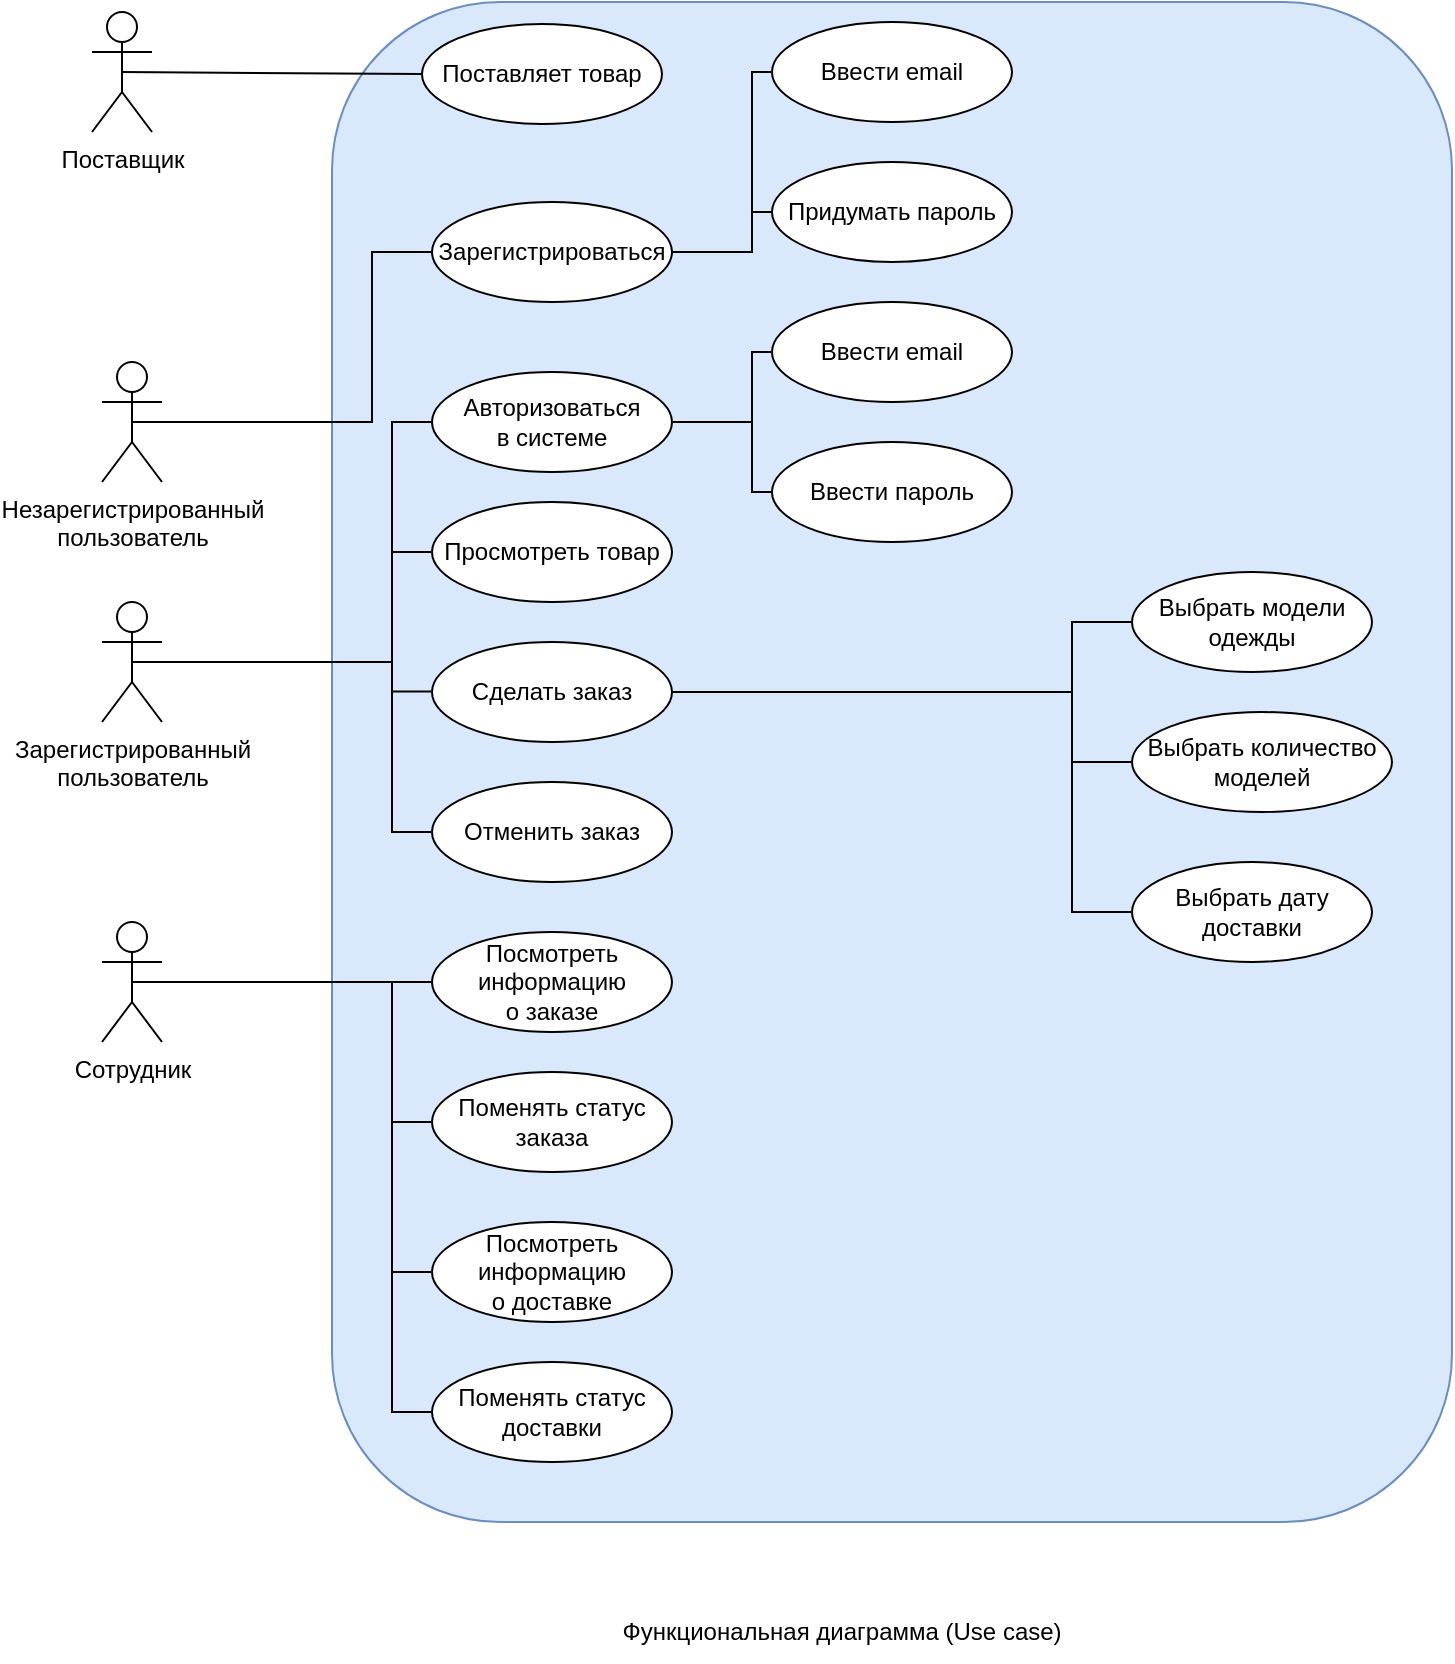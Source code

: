 <mxfile version="21.8.2" type="device">
  <diagram id="ikbdHE1ufYaPrwC_6rA9" name="Страница — 1">
    <mxGraphModel dx="2074" dy="1118" grid="1" gridSize="10" guides="1" tooltips="1" connect="1" arrows="1" fold="1" page="1" pageScale="1" pageWidth="827" pageHeight="1169" math="0" shadow="0">
      <root>
        <mxCell id="0" />
        <mxCell id="1" parent="0" />
        <mxCell id="TBtlL103MgdBufVst8w7-46" value="" style="rounded=1;whiteSpace=wrap;html=1;fillColor=#dae8fc;strokeColor=#6c8ebf;" vertex="1" parent="1">
          <mxGeometry x="230" y="10" width="560" height="760" as="geometry" />
        </mxCell>
        <mxCell id="TBtlL103MgdBufVst8w7-2" value="Незарегистрированный&lt;br&gt;пользователь" style="shape=umlActor;verticalLabelPosition=bottom;verticalAlign=top;html=1;outlineConnect=0;" vertex="1" parent="1">
          <mxGeometry x="115" y="190" width="30" height="60" as="geometry" />
        </mxCell>
        <mxCell id="TBtlL103MgdBufVst8w7-3" value="Зарегистрированный&lt;br&gt;пользователь" style="shape=umlActor;verticalLabelPosition=bottom;verticalAlign=top;html=1;outlineConnect=0;" vertex="1" parent="1">
          <mxGeometry x="115" y="310" width="30" height="60" as="geometry" />
        </mxCell>
        <mxCell id="TBtlL103MgdBufVst8w7-4" value="Зарегистрироваться" style="ellipse;whiteSpace=wrap;html=1;" vertex="1" parent="1">
          <mxGeometry x="280" y="110" width="120" height="50" as="geometry" />
        </mxCell>
        <mxCell id="TBtlL103MgdBufVst8w7-5" value="" style="endArrow=none;html=1;rounded=0;exitX=0.5;exitY=0.5;exitDx=0;exitDy=0;exitPerimeter=0;entryX=0;entryY=0.5;entryDx=0;entryDy=0;" edge="1" parent="1" source="TBtlL103MgdBufVst8w7-2" target="TBtlL103MgdBufVst8w7-4">
          <mxGeometry width="50" height="50" relative="1" as="geometry">
            <mxPoint x="470" y="380" as="sourcePoint" />
            <mxPoint x="309.8" y="220" as="targetPoint" />
            <Array as="points">
              <mxPoint x="250" y="220" />
              <mxPoint x="250" y="135" />
            </Array>
          </mxGeometry>
        </mxCell>
        <mxCell id="TBtlL103MgdBufVst8w7-6" value="Авторизоваться&lt;br&gt;в системе" style="ellipse;whiteSpace=wrap;html=1;" vertex="1" parent="1">
          <mxGeometry x="280" y="195" width="120" height="50" as="geometry" />
        </mxCell>
        <mxCell id="TBtlL103MgdBufVst8w7-7" value="Просмотреть товар" style="ellipse;whiteSpace=wrap;html=1;" vertex="1" parent="1">
          <mxGeometry x="280" y="260" width="120" height="50" as="geometry" />
        </mxCell>
        <mxCell id="TBtlL103MgdBufVst8w7-8" value="Сделать заказ" style="ellipse;whiteSpace=wrap;html=1;" vertex="1" parent="1">
          <mxGeometry x="280" y="330" width="120" height="50" as="geometry" />
        </mxCell>
        <mxCell id="TBtlL103MgdBufVst8w7-9" value="Отменить заказ" style="ellipse;whiteSpace=wrap;html=1;" vertex="1" parent="1">
          <mxGeometry x="280" y="400" width="120" height="50" as="geometry" />
        </mxCell>
        <mxCell id="TBtlL103MgdBufVst8w7-10" value="" style="endArrow=none;html=1;rounded=0;exitX=0.5;exitY=0.5;exitDx=0;exitDy=0;exitPerimeter=0;entryX=0;entryY=0.5;entryDx=0;entryDy=0;" edge="1" parent="1" source="TBtlL103MgdBufVst8w7-3" target="TBtlL103MgdBufVst8w7-6">
          <mxGeometry width="50" height="50" relative="1" as="geometry">
            <mxPoint x="470" y="380" as="sourcePoint" />
            <mxPoint x="520" y="330" as="targetPoint" />
            <Array as="points">
              <mxPoint x="260" y="340" />
              <mxPoint x="260" y="220" />
            </Array>
          </mxGeometry>
        </mxCell>
        <mxCell id="TBtlL103MgdBufVst8w7-11" value="" style="endArrow=none;html=1;rounded=0;exitX=0.5;exitY=0.5;exitDx=0;exitDy=0;exitPerimeter=0;" edge="1" parent="1" source="TBtlL103MgdBufVst8w7-2">
          <mxGeometry width="50" height="50" relative="1" as="geometry">
            <mxPoint x="470" y="380" as="sourcePoint" />
            <mxPoint x="250" y="220" as="targetPoint" />
          </mxGeometry>
        </mxCell>
        <mxCell id="TBtlL103MgdBufVst8w7-12" value="" style="endArrow=none;html=1;rounded=0;exitX=0;exitY=0.5;exitDx=0;exitDy=0;" edge="1" parent="1" source="TBtlL103MgdBufVst8w7-7">
          <mxGeometry width="50" height="50" relative="1" as="geometry">
            <mxPoint x="470" y="380" as="sourcePoint" />
            <mxPoint x="260" y="285" as="targetPoint" />
          </mxGeometry>
        </mxCell>
        <mxCell id="TBtlL103MgdBufVst8w7-13" value="" style="endArrow=none;html=1;rounded=0;exitX=0;exitY=0.5;exitDx=0;exitDy=0;entryX=0.5;entryY=0.5;entryDx=0;entryDy=0;entryPerimeter=0;" edge="1" parent="1" source="TBtlL103MgdBufVst8w7-9" target="TBtlL103MgdBufVst8w7-3">
          <mxGeometry width="50" height="50" relative="1" as="geometry">
            <mxPoint x="470" y="380" as="sourcePoint" />
            <mxPoint x="520" y="330" as="targetPoint" />
            <Array as="points">
              <mxPoint x="260" y="425" />
              <mxPoint x="260" y="340" />
            </Array>
          </mxGeometry>
        </mxCell>
        <mxCell id="TBtlL103MgdBufVst8w7-14" value="" style="endArrow=none;html=1;rounded=0;exitX=0;exitY=0.5;exitDx=0;exitDy=0;" edge="1" parent="1">
          <mxGeometry width="50" height="50" relative="1" as="geometry">
            <mxPoint x="280" y="354.8" as="sourcePoint" />
            <mxPoint x="260" y="354.8" as="targetPoint" />
          </mxGeometry>
        </mxCell>
        <mxCell id="TBtlL103MgdBufVst8w7-15" value="Ввести email" style="ellipse;whiteSpace=wrap;html=1;" vertex="1" parent="1">
          <mxGeometry x="450" y="20" width="120" height="50" as="geometry" />
        </mxCell>
        <mxCell id="TBtlL103MgdBufVst8w7-16" value="Придумать пароль" style="ellipse;whiteSpace=wrap;html=1;" vertex="1" parent="1">
          <mxGeometry x="450" y="90" width="120" height="50" as="geometry" />
        </mxCell>
        <mxCell id="TBtlL103MgdBufVst8w7-17" value="" style="endArrow=none;html=1;rounded=0;exitX=1;exitY=0.5;exitDx=0;exitDy=0;entryX=0;entryY=0.5;entryDx=0;entryDy=0;" edge="1" parent="1" source="TBtlL103MgdBufVst8w7-4" target="TBtlL103MgdBufVst8w7-16">
          <mxGeometry width="50" height="50" relative="1" as="geometry">
            <mxPoint x="630" y="300" as="sourcePoint" />
            <mxPoint x="440" y="135" as="targetPoint" />
            <Array as="points">
              <mxPoint x="440" y="135" />
              <mxPoint x="440" y="115" />
            </Array>
          </mxGeometry>
        </mxCell>
        <mxCell id="TBtlL103MgdBufVst8w7-18" value="" style="endArrow=none;html=1;rounded=0;entryX=0;entryY=0.5;entryDx=0;entryDy=0;" edge="1" parent="1" target="TBtlL103MgdBufVst8w7-15">
          <mxGeometry width="50" height="50" relative="1" as="geometry">
            <mxPoint x="440" y="115" as="sourcePoint" />
            <mxPoint x="490" y="65" as="targetPoint" />
            <Array as="points">
              <mxPoint x="440" y="45" />
            </Array>
          </mxGeometry>
        </mxCell>
        <mxCell id="TBtlL103MgdBufVst8w7-19" value="Ввести email" style="ellipse;whiteSpace=wrap;html=1;" vertex="1" parent="1">
          <mxGeometry x="450" y="160" width="120" height="50" as="geometry" />
        </mxCell>
        <mxCell id="TBtlL103MgdBufVst8w7-20" value="Ввести пароль" style="ellipse;whiteSpace=wrap;html=1;" vertex="1" parent="1">
          <mxGeometry x="450" y="230" width="120" height="50" as="geometry" />
        </mxCell>
        <mxCell id="TBtlL103MgdBufVst8w7-21" value="" style="endArrow=none;html=1;rounded=0;exitX=1;exitY=0.5;exitDx=0;exitDy=0;entryX=0;entryY=0.5;entryDx=0;entryDy=0;" edge="1" parent="1" source="TBtlL103MgdBufVst8w7-6" target="TBtlL103MgdBufVst8w7-19">
          <mxGeometry width="50" height="50" relative="1" as="geometry">
            <mxPoint x="630" y="300" as="sourcePoint" />
            <mxPoint x="680" y="250" as="targetPoint" />
            <Array as="points">
              <mxPoint x="440" y="220" />
              <mxPoint x="440" y="185" />
            </Array>
          </mxGeometry>
        </mxCell>
        <mxCell id="TBtlL103MgdBufVst8w7-22" value="" style="endArrow=none;html=1;rounded=0;entryX=0;entryY=0.5;entryDx=0;entryDy=0;" edge="1" parent="1" target="TBtlL103MgdBufVst8w7-20">
          <mxGeometry width="50" height="50" relative="1" as="geometry">
            <mxPoint x="440" y="220" as="sourcePoint" />
            <mxPoint x="680" y="250" as="targetPoint" />
            <Array as="points">
              <mxPoint x="440" y="255" />
            </Array>
          </mxGeometry>
        </mxCell>
        <mxCell id="TBtlL103MgdBufVst8w7-23" value="Выбрать модели&lt;br&gt;одежды" style="ellipse;whiteSpace=wrap;html=1;" vertex="1" parent="1">
          <mxGeometry x="630" y="295" width="120" height="50" as="geometry" />
        </mxCell>
        <mxCell id="TBtlL103MgdBufVst8w7-24" value="Выбрать количество&lt;br&gt;моделей" style="ellipse;whiteSpace=wrap;html=1;" vertex="1" parent="1">
          <mxGeometry x="630" y="365" width="130" height="50" as="geometry" />
        </mxCell>
        <mxCell id="TBtlL103MgdBufVst8w7-25" value="" style="endArrow=none;html=1;rounded=0;exitX=1;exitY=0.5;exitDx=0;exitDy=0;entryX=0;entryY=0.5;entryDx=0;entryDy=0;" edge="1" parent="1" source="TBtlL103MgdBufVst8w7-8" target="TBtlL103MgdBufVst8w7-23">
          <mxGeometry width="50" height="50" relative="1" as="geometry">
            <mxPoint x="670" y="410" as="sourcePoint" />
            <mxPoint x="720" y="360" as="targetPoint" />
            <Array as="points">
              <mxPoint x="600" y="355" />
              <mxPoint x="600" y="320" />
            </Array>
          </mxGeometry>
        </mxCell>
        <mxCell id="TBtlL103MgdBufVst8w7-26" value="" style="endArrow=none;html=1;rounded=0;entryX=0;entryY=0.5;entryDx=0;entryDy=0;" edge="1" parent="1" target="TBtlL103MgdBufVst8w7-24">
          <mxGeometry width="50" height="50" relative="1" as="geometry">
            <mxPoint x="600" y="350" as="sourcePoint" />
            <mxPoint x="720" y="360" as="targetPoint" />
            <Array as="points">
              <mxPoint x="600" y="390" />
            </Array>
          </mxGeometry>
        </mxCell>
        <mxCell id="TBtlL103MgdBufVst8w7-27" value="Выбрать дату&lt;br&gt;доставки" style="ellipse;whiteSpace=wrap;html=1;" vertex="1" parent="1">
          <mxGeometry x="630" y="440" width="120" height="50" as="geometry" />
        </mxCell>
        <mxCell id="TBtlL103MgdBufVst8w7-28" value="" style="endArrow=none;html=1;rounded=0;exitX=0;exitY=0.5;exitDx=0;exitDy=0;" edge="1" parent="1" source="TBtlL103MgdBufVst8w7-27">
          <mxGeometry width="50" height="50" relative="1" as="geometry">
            <mxPoint x="690" y="410" as="sourcePoint" />
            <mxPoint x="600" y="390" as="targetPoint" />
            <Array as="points">
              <mxPoint x="600" y="465" />
            </Array>
          </mxGeometry>
        </mxCell>
        <mxCell id="TBtlL103MgdBufVst8w7-29" value="Сотрудник" style="shape=umlActor;verticalLabelPosition=bottom;verticalAlign=top;html=1;outlineConnect=0;" vertex="1" parent="1">
          <mxGeometry x="115" y="470" width="30" height="60" as="geometry" />
        </mxCell>
        <mxCell id="TBtlL103MgdBufVst8w7-31" value="Посмотреть&lt;br&gt;информацию&lt;br&gt;о заказе" style="ellipse;whiteSpace=wrap;html=1;" vertex="1" parent="1">
          <mxGeometry x="280" y="475" width="120" height="50" as="geometry" />
        </mxCell>
        <mxCell id="TBtlL103MgdBufVst8w7-33" value="Поменять статус&lt;br&gt;заказа" style="ellipse;whiteSpace=wrap;html=1;" vertex="1" parent="1">
          <mxGeometry x="280" y="545" width="120" height="50" as="geometry" />
        </mxCell>
        <mxCell id="TBtlL103MgdBufVst8w7-36" value="" style="endArrow=none;html=1;rounded=0;exitX=0.5;exitY=0.5;exitDx=0;exitDy=0;exitPerimeter=0;" edge="1" parent="1" source="TBtlL103MgdBufVst8w7-29">
          <mxGeometry width="50" height="50" relative="1" as="geometry">
            <mxPoint x="600" y="450" as="sourcePoint" />
            <mxPoint x="260" y="500" as="targetPoint" />
          </mxGeometry>
        </mxCell>
        <mxCell id="TBtlL103MgdBufVst8w7-37" value="Функциональная диаграмма (Use case)" style="text;html=1;strokeColor=none;fillColor=none;align=center;verticalAlign=middle;whiteSpace=wrap;rounded=0;" vertex="1" parent="1">
          <mxGeometry x="360" y="810" width="250" height="30" as="geometry" />
        </mxCell>
        <mxCell id="TBtlL103MgdBufVst8w7-38" value="" style="endArrow=none;html=1;rounded=0;entryX=0;entryY=0.5;entryDx=0;entryDy=0;exitX=0;exitY=0.5;exitDx=0;exitDy=0;" edge="1" parent="1" source="TBtlL103MgdBufVst8w7-33">
          <mxGeometry width="50" height="50" relative="1" as="geometry">
            <mxPoint x="260" y="590" as="sourcePoint" />
            <mxPoint x="280" y="500" as="targetPoint" />
            <Array as="points">
              <mxPoint x="260" y="570" />
              <mxPoint x="260" y="500" />
            </Array>
          </mxGeometry>
        </mxCell>
        <mxCell id="TBtlL103MgdBufVst8w7-39" value="Поменять статус&lt;br&gt;доставки" style="ellipse;whiteSpace=wrap;html=1;" vertex="1" parent="1">
          <mxGeometry x="280" y="690" width="120" height="50" as="geometry" />
        </mxCell>
        <mxCell id="TBtlL103MgdBufVst8w7-40" value="Посмотреть&lt;br&gt;информацию&lt;br&gt;о доставке" style="ellipse;whiteSpace=wrap;html=1;" vertex="1" parent="1">
          <mxGeometry x="280" y="620" width="120" height="50" as="geometry" />
        </mxCell>
        <mxCell id="TBtlL103MgdBufVst8w7-41" value="" style="endArrow=none;html=1;rounded=0;exitX=0;exitY=0.5;exitDx=0;exitDy=0;" edge="1" parent="1" source="TBtlL103MgdBufVst8w7-39">
          <mxGeometry width="50" height="50" relative="1" as="geometry">
            <mxPoint x="480" y="580" as="sourcePoint" />
            <mxPoint x="260" y="570" as="targetPoint" />
            <Array as="points">
              <mxPoint x="260" y="715" />
            </Array>
          </mxGeometry>
        </mxCell>
        <mxCell id="TBtlL103MgdBufVst8w7-42" value="" style="endArrow=none;html=1;rounded=0;entryX=0;entryY=0.5;entryDx=0;entryDy=0;" edge="1" parent="1" target="TBtlL103MgdBufVst8w7-40">
          <mxGeometry width="50" height="50" relative="1" as="geometry">
            <mxPoint x="260" y="645" as="sourcePoint" />
            <mxPoint x="530" y="530" as="targetPoint" />
          </mxGeometry>
        </mxCell>
        <mxCell id="TBtlL103MgdBufVst8w7-43" value="Поставщик" style="shape=umlActor;verticalLabelPosition=bottom;verticalAlign=top;html=1;outlineConnect=0;" vertex="1" parent="1">
          <mxGeometry x="110" y="15" width="30" height="60" as="geometry" />
        </mxCell>
        <mxCell id="TBtlL103MgdBufVst8w7-44" value="Поставляет товар" style="ellipse;whiteSpace=wrap;html=1;" vertex="1" parent="1">
          <mxGeometry x="275" y="21" width="120" height="50" as="geometry" />
        </mxCell>
        <mxCell id="TBtlL103MgdBufVst8w7-45" value="" style="endArrow=none;html=1;rounded=0;exitX=0.5;exitY=0.5;exitDx=0;exitDy=0;exitPerimeter=0;entryX=0;entryY=0.5;entryDx=0;entryDy=0;" edge="1" parent="1" source="TBtlL103MgdBufVst8w7-43" target="TBtlL103MgdBufVst8w7-44">
          <mxGeometry width="50" height="50" relative="1" as="geometry">
            <mxPoint x="475" y="265" as="sourcePoint" />
            <mxPoint x="525" y="215" as="targetPoint" />
          </mxGeometry>
        </mxCell>
      </root>
    </mxGraphModel>
  </diagram>
</mxfile>
